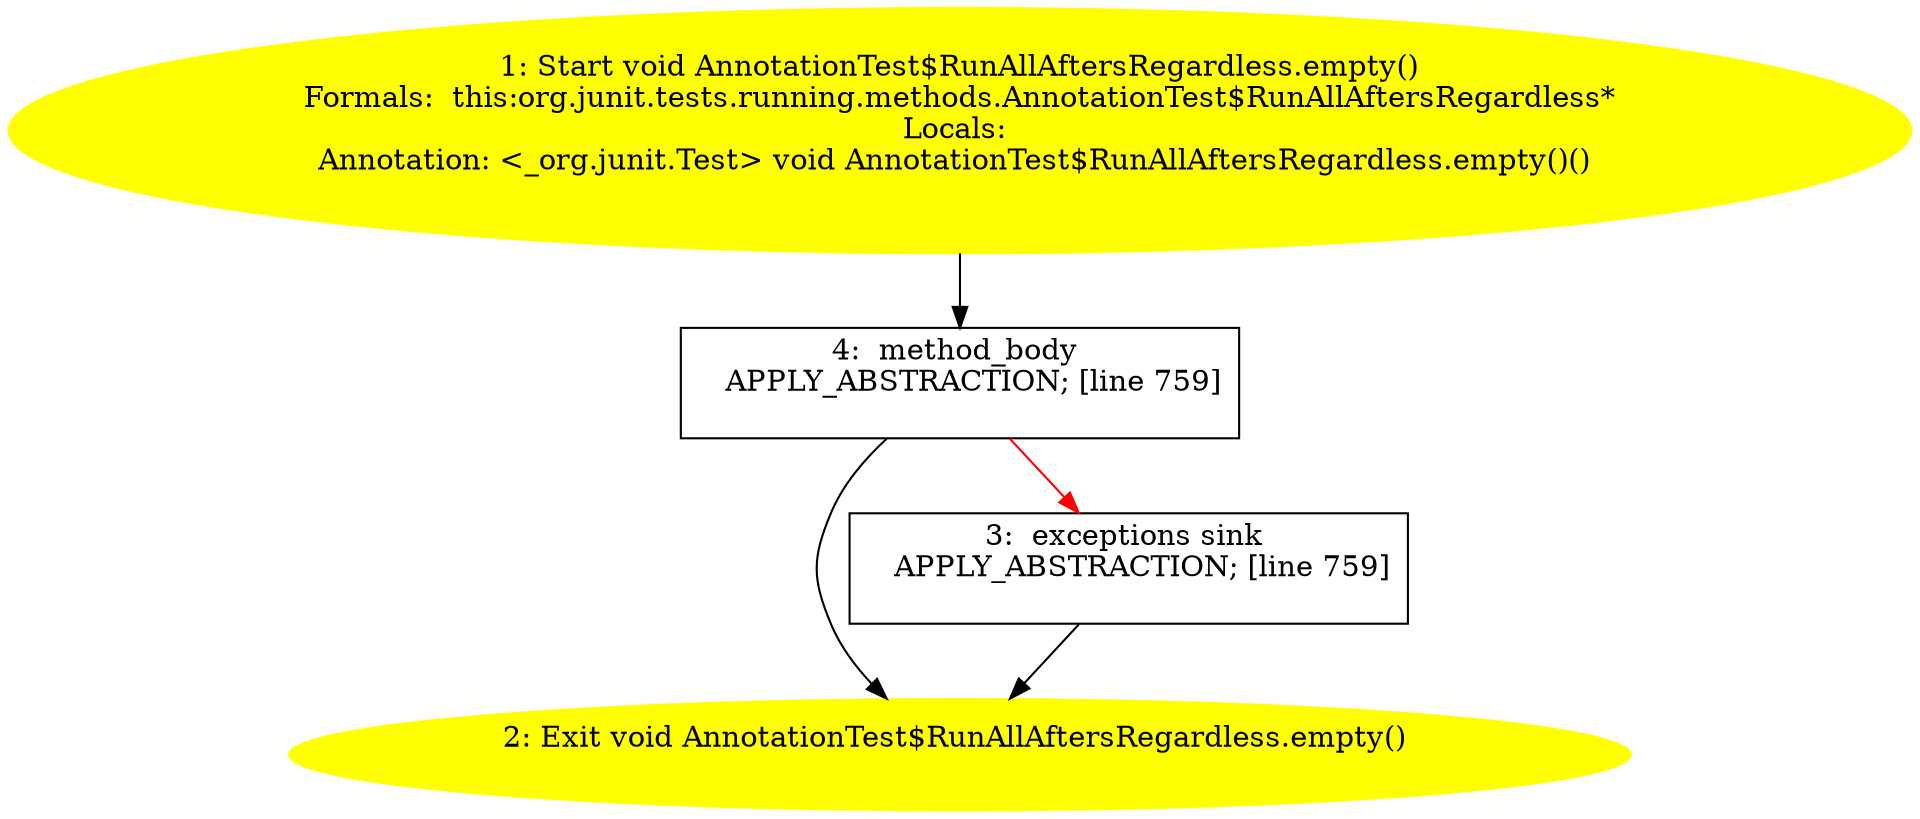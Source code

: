 /* @generated */
digraph cfg {
"org.junit.tests.running.methods.AnnotationTest$RunAllAftersRegardless.empty():void.4fe6c84cd71e73076771ffd31a360951_1" [label="1: Start void AnnotationTest$RunAllAftersRegardless.empty()\nFormals:  this:org.junit.tests.running.methods.AnnotationTest$RunAllAftersRegardless*\nLocals: \nAnnotation: <_org.junit.Test> void AnnotationTest$RunAllAftersRegardless.empty()() \n  " color=yellow style=filled]
	

	 "org.junit.tests.running.methods.AnnotationTest$RunAllAftersRegardless.empty():void.4fe6c84cd71e73076771ffd31a360951_1" -> "org.junit.tests.running.methods.AnnotationTest$RunAllAftersRegardless.empty():void.4fe6c84cd71e73076771ffd31a360951_4" ;
"org.junit.tests.running.methods.AnnotationTest$RunAllAftersRegardless.empty():void.4fe6c84cd71e73076771ffd31a360951_2" [label="2: Exit void AnnotationTest$RunAllAftersRegardless.empty() \n  " color=yellow style=filled]
	

"org.junit.tests.running.methods.AnnotationTest$RunAllAftersRegardless.empty():void.4fe6c84cd71e73076771ffd31a360951_3" [label="3:  exceptions sink \n   APPLY_ABSTRACTION; [line 759]\n " shape="box"]
	

	 "org.junit.tests.running.methods.AnnotationTest$RunAllAftersRegardless.empty():void.4fe6c84cd71e73076771ffd31a360951_3" -> "org.junit.tests.running.methods.AnnotationTest$RunAllAftersRegardless.empty():void.4fe6c84cd71e73076771ffd31a360951_2" ;
"org.junit.tests.running.methods.AnnotationTest$RunAllAftersRegardless.empty():void.4fe6c84cd71e73076771ffd31a360951_4" [label="4:  method_body \n   APPLY_ABSTRACTION; [line 759]\n " shape="box"]
	

	 "org.junit.tests.running.methods.AnnotationTest$RunAllAftersRegardless.empty():void.4fe6c84cd71e73076771ffd31a360951_4" -> "org.junit.tests.running.methods.AnnotationTest$RunAllAftersRegardless.empty():void.4fe6c84cd71e73076771ffd31a360951_2" ;
	 "org.junit.tests.running.methods.AnnotationTest$RunAllAftersRegardless.empty():void.4fe6c84cd71e73076771ffd31a360951_4" -> "org.junit.tests.running.methods.AnnotationTest$RunAllAftersRegardless.empty():void.4fe6c84cd71e73076771ffd31a360951_3" [color="red" ];
}
